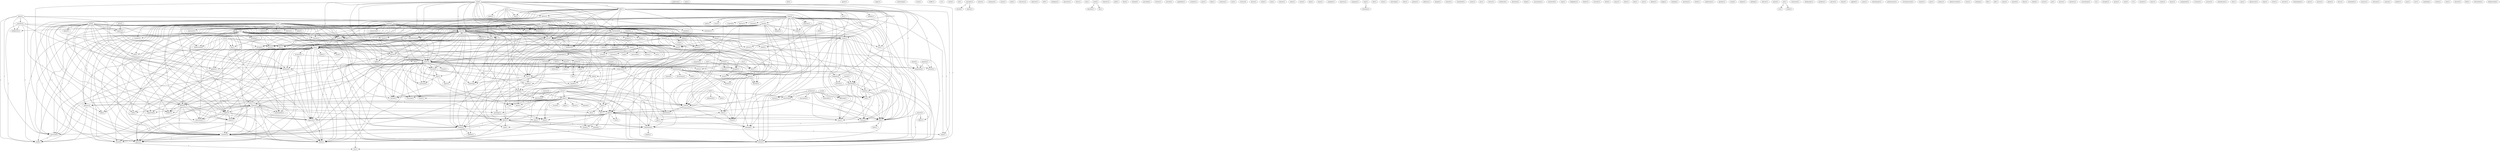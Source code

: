 digraph G {
  home [ label="home(2)" ];
  became [ label="became(2)" ];
  belligerent [ label="belligerent(1)" ];
  gun [ label="gun(26)" ];
  gallery [ label="gallery(1)" ];
  corrected [ label="corrected(2)" ];
  muff [ label="muff(1)" ];
  kept [ label="kept(1)" ];
  politician [ label="politician(1)" ];
  sign [ label="sign(1)" ];
  ban [ label="ban(1)" ];
  issuance [ label="issuance(2)" ];
  bullet [ label="bullet(1)" ];
  anyone [ label="anyone(3)" ];
  proof [ label="proof(1)" ];
  license [ label="license(2)" ];
  sold [ label="sold(1)" ];
  supported [ label="supported(4)" ];
  pull [ label="pull(1)" ];
  municipality [ label="municipality(1)" ];
  trigger [ label="trigger(3)" ];
  discretion [ label="discretion(1)" ];
  police [ label="police(4)" ];
  enact [ label="enact(1)" ];
  guess [ label="guess(2)" ];
  holder [ label="holder(1)" ];
  position [ label="position(3)" ];
  opposed [ label="opposed(1)" ];
  damn [ label="damn(1)" ];
  ammo [ label="ammo(3)" ];
  put [ label="put(1)" ];
  game [ label="game(1)" ];
  way [ label="way(1)" ];
  boundary [ label="boundary(1)" ];
  allows [ label="allows(2)" ];
  state [ label="state(14)" ];
  year [ label="year(6)" ];
  wandered [ label="wandered(1)" ];
  law [ label="law(7)" ];
  licensing [ label="licensing(2)" ];
  bet [ label="bet(1)" ];
  resident [ label="resident(3)" ];
  agree [ label="agree(1)" ];
  someone [ label="someone(2)" ];
  cop [ label="cop(2)" ];
  meeting [ label="meeting(2)" ];
  loudspeaker [ label="loudspeaker(3)" ];
  yelled [ label="yelled(1)" ];
  order [ label="order(9)" ];
  hall [ label="hall(4)" ];
  came [ label="came(3)" ];
  anger [ label="anger(1)" ];
  card [ label="card(4)" ];
  renewable [ label="renewable(1)" ];
  conviction [ label="conviction(3)" ];
  time [ label="time(7)" ];
  citizenship [ label="citizenship(1)" ];
  rally [ label="rally(2)" ];
  statehouse [ label="statehouse(3)" ];
  courtyard [ label="courtyard(1)" ];
  cycle [ label="cycle(1)" ];
  staffer [ label="staffer(1)" ];
  vt [ label="vt(1)" ];
  catch [ label="catch(1)" ];
  nh [ label="nh(1)" ];
  consider [ label="consider(2)" ];
  raised [ label="raised(1)" ];
  unison [ label="unison(1)" ];
  notice [ label="notice(1)" ];
  response [ label="response(1)" ];
  nixon [ label="nixon(1)" ];
  neill [ label="neill(1)" ];
  missouri [ label="missouri(1)" ];
  reporter [ label="reporter(1)" ];
  left [ label="left(1)" ];
  handgun [ label="handgun(1)" ];
  closed [ label="closed(1)" ];
  something [ label="something(3)" ];
  prevent [ label="prevent(1)" ];
  governor [ label="governor(1)" ];
  news [ label="news(1)" ];
  ran [ label="ran(1)" ];
  used [ label="used(2)" ];
  emotion [ label="emotion(1)" ];
  lot [ label="lot(1)" ];
  requires [ label="requires(1)" ];
  grill [ label="grill(1)" ];
  evidence [ label="evidence(2)" ];
  matter [ label="matter(1)" ];
  accusation [ label="accusation(1)" ];
  lightning [ label="lightning(1)" ];
  right [ label="right(3)" ];
  man [ label="man(1)" ];
  woman [ label="woman(1)" ];
  cool [ label="cool(1)" ];
  fund [ label="fund(1)" ];
  whined [ label="whined(1)" ];
  provided [ label="provided(1)" ];
  college [ label="college(2)" ];
  testimony [ label="testimony(6)" ];
  consideration [ label="consideration(2)" ];
  made [ label="made(2)" ];
  seems [ label="seems(1)" ];
  delegation [ label="delegation(1)" ];
  shot [ label="shot(1)" ];
  mater [ label="mater(1)" ];
  place [ label="place(2)" ];
  filing [ label="filing(1)" ];
  testify [ label="testify(4)" ];
  ban [ label="ban(1)" ];
  atrium [ label="atrium(1)" ];
  arrived [ label="arrived(1)" ];
  capability [ label="capability(1)" ];
  swallow [ label="swallow(1)" ];
  prevented [ label="prevented(1)" ];
  station [ label="station(1)" ];
  rest [ label="rest(1)" ];
  entrance [ label="entrance(1)" ];
  crowd [ label="crowd(2)" ];
  took [ label="took(2)" ];
  part [ label="part(1)" ];
  penalty [ label="penalty(2)" ];
  favored [ label="favored(1)" ];
  responded [ label="responded(2)" ];
  rkba [ label="rkba(1)" ];
  continue [ label="continue(1)" ];
  won [ label="won(1)" ];
  stratus [ label="stratus(3)" ];
  haven [ label="haven(1)" ];
  rock [ label="rock(4)" ];
  bill [ label="bill(17)" ];
  loophole [ label="loophole(3)" ];
  wanted [ label="wanted(2)" ];
  mirror [ label="mirror(1)" ];
  called [ label="called(1)" ];
  tried [ label="tried(1)" ];
  lock [ label="lock(1)" ];
  release [ label="release(1)" ];
  sheet [ label="sheet(1)" ];
  today [ label="today(2)" ];
  computer [ label="computer(1)" ];
  system [ label="system(3)" ];
  needed [ label="needed(1)" ];
  licensee [ label="licensee(1)" ];
  cut [ label="cut(1)" ];
  carry [ label="carry(1)" ];
  make [ label="make(2)" ];
  affect [ label="affect(1)" ];
  nobody [ label="nobody(1)" ];
  list [ label="list(1)" ];
  carry [ label="carry(1)" ];
  hadn [ label="hadn(1)" ];
  death [ label="death(2)" ];
  guy [ label="guy(2)" ];
  seat [ label="seat(2)" ];
  room [ label="room(2)" ];
  deal [ label="deal(1)" ];
  shoot [ label="shoot(1)" ];
  complies [ label="complies(1)" ];
  america [ label="america(1)" ];
  company [ label="company(1)" ];
  favor [ label="favor(5)" ];
  patronized [ label="patronized(1)" ];
  type [ label="type(2)" ];
  situation [ label="situation(1)" ];
  side [ label="side(1)" ];
  didn [ label="didn(1)" ];
  struck [ label="struck(1)" ];
  logic [ label="logic(1)" ];
  lies [ label="lies(1)" ];
  driver [ label="driver(1)" ];
  expired [ label="expired(1)" ];
  go [ label="go(2)" ];
  bear [ label="bear(1)" ];
  privilege [ label="privilege(1)" ];
  sponsor [ label="sponsor(3)" ];
  know [ label="know(1)" ];
  co [ label="co(5)" ];
  keep [ label="keep(1)" ];
  mike [ label="mike(3)" ];
  looks [ label="looks(1)" ];
  noted [ label="noted(5)" ];
  issue [ label="issue(1)" ];
  spoke [ label="spoke(4)" ];
  suspend [ label="suspend(1)" ];
  point [ label="point(2)" ];
  discuss [ label="discuss(1)" ];
  committee [ label="committee(5)" ];
  spoke [ label="spoke(1)" ];
  warned [ label="warned(1)" ];
  danger [ label="danger(1)" ];
  want [ label="want(1)" ];
  marching [ label="marching(1)" ];
  date [ label="date(1)" ];
  goal [ label="goal(4)" ];
  support [ label="support(1)" ];
  support [ label="support(1)" ];
  signed [ label="signed(1)" ];
  gunner [ label="gunner(1)" ];
  address [ label="address(1)" ];
  hell [ label="hell(2)" ];
  reiterated [ label="reiterated(1)" ];
  care [ label="care(1)" ];
  record [ label="record(2)" ];
  apply [ label="apply(1)" ];
  buy [ label="buy(3)" ];
  bard [ label="bard(3)" ];
  change [ label="change(1)" ];
  wayne [ label="wayne(5)" ];
  rifle [ label="rifle(2)" ];
  homework [ label="homework(1)" ];
  building [ label="building(1)" ];
  testified [ label="testified(6)" ];
  assault [ label="assault(1)" ];
  teacher [ label="teacher(2)" ];
  outside [ label="outside(1)" ];
  control [ label="control(1)" ];
  resembled [ label="resembled(1)" ];
  noose [ label="noose(1)" ];
  bus [ label="bus(1)" ];
  correct [ label="correct(1)" ];
  bothered [ label="bothered(1)" ];
  mcnutt [ label="mcnutt(2)" ];
  direction [ label="direction(1)" ];
  thing [ label="thing(1)" ];
  association [ label="association(1)" ];
  countered [ label="countered(1)" ];
  rope [ label="rope(1)" ];
  confiscate [ label="confiscate(2)" ];
  determine [ label="determine(1)" ];
  hearing [ label="hearing(5)" ];
  hodgekiss [ label="hodgekiss(1)" ];
  started [ label="started(2)" ];
  day [ label="day(3)" ];
  dealer [ label="dealer(1)" ];
  rescind [ label="rescind(1)" ];
  allow [ label="allow(1)" ];
  take [ label="take(2)" ];
  elitist [ label="elitist(1)" ];
  thought [ label="thought(2)" ];
  warrant [ label="warrant(1)" ];
  everyone [ label="everyone(4)" ];
  benefit [ label="benefit(1)" ];
  birth [ label="birth(1)" ];
  argued [ label="argued(1)" ];
  lived [ label="lived(1)" ];
  city [ label="city(2)" ];
  third [ label="third(1)" ];
  purchase [ label="purchase(1)" ];
  nancy [ label="nancy(1)" ];
  blew [ label="blew(1)" ];
  none [ label="none(2)" ];
  fid [ label="fid(4)" ];
  purpose [ label="purpose(1)" ];
  protection [ label="protection(1)" ];
  began [ label="began(2)" ];
  remove [ label="remove(1)" ];
  student [ label="student(2)" ];
  underscored [ label="underscored(1)" ];
  asked [ label="asked(1)" ];
  fact [ label="fact(1)" ];
  union [ label="union(1)" ];
  returned [ label="returned(1)" ];
  argument [ label="argument(2)" ];
  election [ label="election(1)" ];
  fraud [ label="fraud(1)" ];
  create [ label="create(1)" ];
  idea [ label="idea(1)" ];
  replied [ label="replied(2)" ];
  step [ label="step(2)" ];
  mother [ label="mother(1)" ];
  band [ label="band(1)" ];
  son [ label="son(1)" ];
  lobby [ label="lobby(2)" ];
  district [ label="district(1)" ];
  aclu [ label="aclu(1)" ];
  debate [ label="debate(1)" ];
  permits [ label="permits(1)" ];
  remind [ label="remind(1)" ];
  throwaway [ label="throwaway(1)" ];
  clear [ label="clear(1)" ];
  hold [ label="hold(1)" ];
  judge [ label="judge(1)" ];
  reading [ label="reading(1)" ];
  montana [ label="montana(1)" ];
  tends [ label="tends(1)" ];
  auditorium [ label="auditorium(1)" ];
  gardner [ label="gardner(1)" ];
  crook [ label="crook(2)" ];
  speaker [ label="speaker(3)" ];
  report [ label="report(1)" ];
  liability [ label="liability(1)" ];
  adopt [ label="adopt(1)" ];
  league [ label="league(1)" ];
  abiding [ label="abiding(1)" ];
  friend [ label="friend(1)" ];
  crap [ label="crap(1)" ];
  charter [ label="charter(1)" ];
  match [ label="match(1)" ];
  lo [ label="lo(6)" ];
  followed [ label="followed(1)" ];
  area [ label="area(1)" ];
  cdt [ label="cdt(1)" ];
  sw [ label="sw(2)" ];
  rocket [ label="rocket(1)" ];
  caricature [ label="caricature(1)" ];
  hamburger [ label="hamburger(1)" ];
  problem [ label="problem(1)" ];
  person [ label="person(1)" ];
  found [ label="found(1)" ];
  ll [ label="ll(1)" ];
  ccw [ label="ccw(2)" ];
  applied [ label="applied(1)" ];
  snow [ label="snow(1)" ];
  harshbarger [ label="harshbarger(1)" ];
  performance [ label="performance(1)" ];
  circumlocution [ label="circumlocution(1)" ];
  seemed [ label="seemed(1)" ];
  saw [ label="saw(1)" ];
  caron [ label="caron(7)" ];
  didn [ label="didn(1)" ];
  tenant [ label="tenant(1)" ];
  give [ label="give(1)" ];
  rep [ label="rep(2)" ];
  johnny [ label="johnny(1)" ];
  demonstration [ label="demonstration(1)" ];
  wasn [ label="wasn(1)" ];
  nothing [ label="nothing(1)" ];
  file [ label="file(1)" ];
  simon [ label="simon(3)" ];
  kid [ label="kid(1)" ];
  name [ label="name(1)" ];
  forgot [ label="forgot(1)" ];
  missed [ label="missed(1)" ];
  felon [ label="felon(1)" ];
  ended [ label="ended(1)" ];
  price [ label="price(1)" ];
  pd [ label="pd(1)" ];
  prison [ label="prison(1)" ];
  upstairs [ label="upstairs(1)" ];
  front [ label="front(1)" ];
  councilman [ label="councilman(1)" ];
  ct [ label="ct(1)" ];
  brought [ label="brought(1)" ];
  quote [ label="quote(1)" ];
  com [ label="com(3)" ];
  tv [ label="tv(1)" ];
  wander [ label="wander(1)" ];
  heart [ label="heart(1)" ];
  randy [ label="randy(1)" ];
  karen [ label="karen(1)" ];
  complained [ label="complained(1)" ];
  jujuga [ label="jujuga(4)" ];
  ma [ label="ma(2)" ];
  revenue [ label="revenue(1)" ];
  tavares [ label="tavares(1)" ];
  amendment [ label="amendment(1)" ];
  atty [ label="atty(1)" ];
  jam [ label="jam(1)" ];
  spot [ label="spot(1)" ];
  gloucester [ label="gloucester(1)" ];
  hope [ label="hope(1)" ];
  tie [ label="tie(1)" ];
  write [ label="write(1)" ];
  session [ label="session(1)" ];
  framingham [ label="framingham(1)" ];
  gave [ label="gave(1)" ];
  justice [ label="justice(1)" ];
  repeat [ label="repeat(1)" ];
  leave [ label="leave(1)" ];
  remember [ label="remember(1)" ];
  senator [ label="senator(4)" ];
  process [ label="process(1)" ];
  attorney [ label="attorney(1)" ];
  oooooo [ label="oooooo(1)" ];
  packet [ label="packet(1)" ];
  yacino [ label="yacino(5)" ];
  pun [ label="pun(1)" ];
  carr [ label="carr(1)" ];
  rambling [ label="rambling(1)" ];
  action [ label="action(1)" ];
  note [ label="note(1)" ];
  barrett [ label="barrett(2)" ];
  find [ label="find(1)" ];
  buttonhole [ label="buttonhole(1)" ];
  badmouthed [ label="badmouthed(1)" ];
  home -> became [ label="1" ];
  home -> belligerent [ label="1" ];
  home -> gun [ label="1" ];
  home -> gallery [ label="1" ];
  home -> corrected [ label="1" ];
  home -> muff [ label="1" ];
  home -> kept [ label="1" ];
  ban -> issuance [ label="1" ];
  ban -> bullet [ label="1" ];
  ban -> anyone [ label="1" ];
  ban -> proof [ label="1" ];
  ban -> license [ label="1" ];
  ban -> sold [ label="1" ];
  ban -> gun [ label="1" ];
  ban -> supported [ label="1" ];
  ban -> pull [ label="1" ];
  ban -> municipality [ label="1" ];
  ban -> trigger [ label="1" ];
  ban -> discretion [ label="1" ];
  ban -> police [ label="1" ];
  ban -> enact [ label="1" ];
  ban -> guess [ label="1" ];
  ban -> holder [ label="1" ];
  ban -> position [ label="1" ];
  ban -> opposed [ label="1" ];
  ban -> damn [ label="1" ];
  ban -> ammo [ label="1" ];
  put -> game [ label="1" ];
  put -> way [ label="1" ];
  put -> boundary [ label="1" ];
  put -> allows [ label="1" ];
  put -> state [ label="1" ];
  put -> year [ label="1" ];
  put -> wandered [ label="1" ];
  put -> law [ label="1" ];
  put -> licensing [ label="1" ];
  issuance -> state [ label="1" ];
  issuance -> resident [ label="1" ];
  issuance -> guess [ label="1" ];
  issuance -> damn [ label="1" ];
  someone -> cop [ label="1" ];
  someone -> meeting [ label="1" ];
  someone -> loudspeaker [ label="1" ];
  someone -> yelled [ label="1" ];
  someone -> order [ label="1" ];
  someone -> hall [ label="1" ];
  someone -> came [ label="1" ];
  card -> renewable [ label="1" ];
  card -> conviction [ label="1" ];
  card -> time [ label="1" ];
  rally -> statehouse [ label="1" ];
  rally -> courtyard [ label="1" ];
  consider -> raised [ label="1" ];
  consider -> unison [ label="1" ];
  closed -> something [ label="1" ];
  closed -> prevent [ label="1" ];
  used -> emotion [ label="1" ];
  used -> lot [ label="1" ];
  evidence -> matter [ label="1" ];
  evidence -> accusation [ label="1" ];
  evidence -> lightning [ label="1" ];
  evidence -> conviction [ label="1" ];
  evidence -> right [ label="1" ];
  evidence -> man [ label="1" ];
  evidence -> time [ label="1" ];
  evidence -> woman [ label="1" ];
  evidence -> cool [ label="1" ];
  college -> testimony [ label="1" ];
  college -> anyone [ label="1" ];
  college -> consideration [ label="1" ];
  college -> made [ label="1" ];
  college -> state [ label="1" ];
  college -> seems [ label="1" ];
  college -> delegation [ label="1" ];
  college -> gun [ label="1" ];
  college -> year [ label="1" ];
  college -> shot [ label="1" ];
  college -> mater [ label="1" ];
  college -> place [ label="1" ];
  college -> filing [ label="1" ];
  college -> testify [ label="1" ];
  college -> resident [ label="1" ];
  college -> came [ label="1" ];
  college -> ban [ label="1" ];
  college -> ammo [ label="1" ];
  cop -> prevented [ label="1" ];
  cop -> station [ label="1" ];
  cop -> loudspeaker [ label="1" ];
  cop -> rest [ label="1" ];
  cop -> entrance [ label="1" ];
  cop -> crowd [ label="1" ];
  cop -> took [ label="1" ];
  penalty -> favored [ label="1" ];
  penalty -> responded [ label="1" ];
  became -> belligerent [ label="1" ];
  became -> gun [ label="1" ];
  became -> gallery [ label="1" ];
  became -> law [ label="1" ];
  became -> corrected [ label="1" ];
  became -> muff [ label="1" ];
  rock -> bill [ label="2" ];
  rock -> testimony [ label="1" ];
  rock -> anyone [ label="1" ];
  rock -> state [ label="1" ];
  rock -> seems [ label="1" ];
  rock -> delegation [ label="1" ];
  rock -> gun [ label="1" ];
  rock -> year [ label="1" ];
  rock -> loophole [ label="2" ];
  rock -> shot [ label="1" ];
  rock -> law [ label="1" ];
  rock -> wanted [ label="1" ];
  rock -> mater [ label="1" ];
  rock -> place [ label="1" ];
  rock -> mirror [ label="1" ];
  rock -> testify [ label="1" ];
  rock -> resident [ label="1" ];
  rock -> came [ label="1" ];
  rock -> called [ label="1" ];
  rock -> ban [ label="1" ];
  rock -> ammo [ label="1" ];
  today -> computer [ label="1" ];
  today -> system [ label="1" ];
  today -> state [ label="1" ];
  bill -> way [ label="2" ];
  bill -> needed [ label="1" ];
  bill -> anyone [ label="1" ];
  bill -> licensee [ label="1" ];
  bill -> cut [ label="1" ];
  bill -> consideration [ label="1" ];
  bill -> made [ label="2" ];
  bill -> favored [ label="1" ];
  bill -> allows [ label="2" ];
  bill -> state [ label="3" ];
  bill -> carry [ label="1" ];
  bill -> make [ label="1" ];
  bill -> affect [ label="1" ];
  bill -> year [ label="1" ];
  bill -> nobody [ label="1" ];
  bill -> list [ label="1" ];
  bill -> carry [ label="1" ];
  bill -> law [ label="3" ];
  bill -> resident [ label="1" ];
  bill -> guess [ label="1" ];
  bill -> came [ label="1" ];
  bill -> responded [ label="1" ];
  bill -> ban [ label="1" ];
  bill -> licensing [ label="2" ];
  bill -> hadn [ label="1" ];
  bill -> ammo [ label="2" ];
  death -> favored [ label="1" ];
  death -> responded [ label="1" ];
  testimony -> consideration [ label="1" ];
  testimony -> made [ label="1" ];
  testimony -> guy [ label="1" ];
  testimony -> seat [ label="1" ];
  testimony -> time [ label="1" ];
  testimony -> came [ label="1" ];
  favor -> needed [ label="1" ];
  favor -> gun [ label="2" ];
  favor -> year [ label="1" ];
  favor -> patronized [ label="1" ];
  type -> situation [ label="1" ];
  didn -> license [ label="1" ];
  didn -> struck [ label="1" ];
  didn -> logic [ label="1" ];
  didn -> guy [ label="1" ];
  didn -> lies [ label="1" ];
  didn -> driver [ label="1" ];
  didn -> expired [ label="1" ];
  didn -> right [ label="1" ];
  didn -> go [ label="1" ];
  didn -> bear [ label="1" ];
  didn -> order [ label="1" ];
  didn -> privilege [ label="1" ];
  didn -> sponsor [ label="1" ];
  didn -> know [ label="1" ];
  didn -> co [ label="1" ];
  didn -> keep [ label="1" ];
  mike -> licensee [ label="1" ];
  mike -> looks [ label="1" ];
  mike -> noted [ label="1" ];
  mike -> issue [ label="1" ];
  mike -> matter [ label="1" ];
  mike -> made [ label="2" ];
  mike -> lightning [ label="1" ];
  mike -> carry [ label="1" ];
  mike -> make [ label="1" ];
  mike -> gun [ label="1" ];
  mike -> spoke [ label="1" ];
  mike -> list [ label="1" ];
  mike -> carry [ label="1" ];
  mike -> suspend [ label="1" ];
  mike -> something [ label="1" ];
  mike -> right [ label="1" ];
  mike -> trigger [ label="1" ];
  mike -> point [ label="1" ];
  mike -> discuss [ label="1" ];
  mike -> man [ label="1" ];
  mike -> committee [ label="1" ];
  mike -> time [ label="1" ];
  mike -> spoke [ label="1" ];
  mike -> warned [ label="1" ];
  mike -> woman [ label="1" ];
  mike -> danger [ label="1" ];
  mike -> hadn [ label="1" ];
  mike -> cool [ label="1" ];
  goal -> proof [ label="1" ];
  goal -> license [ label="1" ];
  goal -> support [ label="1" ];
  goal -> state [ label="1" ];
  goal -> sold [ label="1" ];
  goal -> support [ label="1" ];
  goal -> gun [ label="1" ];
  goal -> spoke [ label="1" ];
  goal -> supported [ label="1" ];
  goal -> pull [ label="1" ];
  goal -> municipality [ label="1" ];
  goal -> trigger [ label="1" ];
  goal -> discretion [ label="1" ];
  goal -> police [ label="1" ];
  goal -> spoke [ label="1" ];
  goal -> resident [ label="1" ];
  goal -> enact [ label="1" ];
  goal -> guess [ label="1" ];
  goal -> holder [ label="1" ];
  goal -> signed [ label="1" ];
  goal -> position [ label="2" ];
  goal -> opposed [ label="1" ];
  goal -> damn [ label="1" ];
  hell -> reiterated [ label="1" ];
  hell -> conviction [ label="1" ];
  hell -> care [ label="1" ];
  hell -> go [ label="1" ];
  hell -> order [ label="1" ];
  hell -> record [ label="1" ];
  anyone -> state [ label="1" ];
  anyone -> apply [ label="1" ];
  anyone -> gun [ label="1" ];
  anyone -> resident [ label="1" ];
  anyone -> buy [ label="1" ];
  bard -> consideration [ label="1" ];
  bard -> made [ label="1" ];
  bard -> state [ label="1" ];
  bard -> seems [ label="1" ];
  bard -> delegation [ label="1" ];
  bard -> gun [ label="2" ];
  bard -> year [ label="1" ];
  bard -> shot [ label="1" ];
  bard -> mater [ label="1" ];
  bard -> place [ label="1" ];
  bard -> filing [ label="1" ];
  bard -> testify [ label="1" ];
  bard -> resident [ label="1" ];
  bard -> came [ label="1" ];
  bard -> ban [ label="1" ];
  bard -> ammo [ label="1" ];
  wayne -> belligerent [ label="1" ];
  wayne -> rifle [ label="1" ];
  wayne -> state [ label="2" ];
  wayne -> seems [ label="1" ];
  wayne -> homework [ label="1" ];
  wayne -> delegation [ label="1" ];
  wayne -> gun [ label="2" ];
  wayne -> spoke [ label="1" ];
  wayne -> year [ label="1" ];
  wayne -> gallery [ label="1" ];
  wayne -> shot [ label="2" ];
  wayne -> building [ label="1" ];
  wayne -> mater [ label="1" ];
  wayne -> place [ label="1" ];
  wayne -> testified [ label="1" ];
  wayne -> sponsor [ label="1" ];
  wayne -> spoke [ label="1" ];
  wayne -> testify [ label="1" ];
  wayne -> resident [ label="1" ];
  wayne -> corrected [ label="1" ];
  wayne -> ban [ label="1" ];
  wayne -> assault [ label="1" ];
  wayne -> muff [ label="1" ];
  wayne -> kept [ label="1" ];
  wayne -> ammo [ label="1" ];
  wayne -> co [ label="1" ];
  wayne -> teacher [ label="1" ];
  wayne -> outside [ label="1" ];
  mcnutt -> affect [ label="1" ];
  mcnutt -> time [ label="1" ];
  mcnutt -> ammo [ label="1" ];
  license -> state [ label="1" ];
  license -> sold [ label="1" ];
  license -> gun [ label="1" ];
  license -> supported [ label="1" ];
  license -> right [ label="1" ];
  license -> municipality [ label="1" ];
  license -> trigger [ label="1" ];
  license -> discretion [ label="1" ];
  license -> bear [ label="1" ];
  license -> privilege [ label="1" ];
  license -> resident [ label="1" ];
  license -> enact [ label="1" ];
  license -> guess [ label="1" ];
  license -> holder [ label="1" ];
  license -> opposed [ label="1" ];
  license -> damn [ label="1" ];
  license -> keep [ label="1" ];
  noted -> boundary [ label="1" ];
  noted -> state [ label="1" ];
  noted -> confiscate [ label="1" ];
  noted -> carry [ label="1" ];
  noted -> make [ label="1" ];
  noted -> gun [ label="1" ];
  noted -> year [ label="2" ];
  noted -> carry [ label="1" ];
  noted -> wandered [ label="1" ];
  noted -> law [ label="1" ];
  noted -> trigger [ label="1" ];
  noted -> order [ label="1" ];
  noted -> danger [ label="1" ];
  noted -> determine [ label="1" ];
  noted -> hearing [ label="1" ];
  rifle -> statehouse [ label="1" ];
  rifle -> started [ label="1" ];
  rifle -> day [ label="1" ];
  rifle -> courtyard [ label="1" ];
  support -> position [ label="1" ];
  consideration -> confiscate [ label="1" ];
  consideration -> rescind [ label="1" ];
  consideration -> order [ label="1" ];
  consideration -> police [ label="1" ];
  consideration -> allow [ label="1" ];
  take -> elitist [ label="1" ];
  take -> gun [ label="1" ];
  take -> conviction [ label="1" ];
  take -> time [ label="1" ];
  take -> thought [ label="1" ];
  take -> buy [ label="1" ];
  loudspeaker -> everyone [ label="1" ];
  loudspeaker -> benefit [ label="1" ];
  loudspeaker -> outside [ label="1" ];
  made -> lightning [ label="1" ];
  made -> list [ label="1" ];
  made -> right [ label="1" ];
  made -> point [ label="1" ];
  made -> man [ label="1" ];
  made -> time [ label="1" ];
  made -> woman [ label="1" ];
  made -> came [ label="1" ];
  made -> cool [ label="1" ];
  system -> birth [ label="1" ];
  system -> argued [ label="1" ];
  system -> thought [ label="1" ];
  system -> lived [ label="1" ];
  system -> city [ label="1" ];
  allows -> purchase [ label="1" ];
  allows -> resident [ label="1" ];
  allows -> licensing [ label="1" ];
  allows -> ammo [ label="1" ];
  none -> support [ label="1" ];
  fid -> state [ label="4" ];
  fid -> purpose [ label="1" ];
  fid -> sold [ label="1" ];
  fid -> confiscate [ label="1" ];
  fid -> protection [ label="2" ];
  fid -> apply [ label="1" ];
  fid -> guy [ label="1" ];
  fid -> gun [ label="1" ];
  fid -> spoke [ label="1" ];
  fid -> supported [ label="1" ];
  fid -> began [ label="1" ];
  fid -> remove [ label="1" ];
  fid -> student [ label="2" ];
  fid -> pull [ label="1" ];
  fid -> rescind [ label="1" ];
  fid -> municipality [ label="1" ];
  fid -> trigger [ label="1" ];
  fid -> discretion [ label="1" ];
  fid -> underscored [ label="1" ];
  fid -> committee [ label="1" ];
  fid -> asked [ label="2" ];
  fid -> order [ label="1" ];
  fid -> time [ label="2" ];
  fid -> police [ label="2" ];
  fid -> spoke [ label="1" ];
  fid -> resident [ label="2" ];
  fid -> enact [ label="1" ];
  fid -> fact [ label="1" ];
  fid -> guess [ label="1" ];
  fid -> holder [ label="1" ];
  fid -> corrected [ label="1" ];
  fid -> record [ label="1" ];
  fid -> position [ label="1" ];
  fid -> opposed [ label="1" ];
  fid -> union [ label="2" ];
  fid -> damn [ label="1" ];
  fid -> allow [ label="1" ];
  fid -> hearing [ label="2" ];
  fid -> returned [ label="1" ];
  fid -> argument [ label="1" ];
  state -> birth [ label="1" ];
  state -> statehouse [ label="1" ];
  state -> confiscate [ label="1" ];
  state -> gun [ label="1" ];
  state -> gallery [ label="1" ];
  state -> law [ label="1" ];
  state -> started [ label="1" ];
  state -> day [ label="1" ];
  state -> election [ label="1" ];
  state -> thought [ label="1" ];
  state -> resident [ label="1" ];
  state -> guess [ label="2" ];
  state -> corrected [ label="1" ];
  state -> fraud [ label="1" ];
  state -> lived [ label="1" ];
  state -> courtyard [ label="1" ];
  state -> record [ label="1" ];
  state -> licensing [ label="2" ];
  state -> union [ label="1" ];
  state -> create [ label="1" ];
  state -> muff [ label="1" ];
  state -> returned [ label="1" ];
  state -> city [ label="1" ];
  replied -> step [ label="1" ];
  replied -> mother [ label="1" ];
  replied -> band [ label="1" ];
  replied -> son [ label="1" ];
  replied -> lobby [ label="1" ];
  replied -> district [ label="1" ];
  statehouse -> carry [ label="1" ];
  statehouse -> permits [ label="1" ];
  statehouse -> carry [ label="1" ];
  statehouse -> election [ label="1" ];
  statehouse -> remind [ label="1" ];
  statehouse -> throwaway [ label="1" ];
  statehouse -> clear [ label="1" ];
  statehouse -> fraud [ label="1" ];
  statehouse -> hold [ label="1" ];
  purchase -> gun [ label="1" ];
  purchase -> ammo [ label="1" ];
  confiscate -> law [ label="1" ];
  confiscate -> order [ label="1" ];
  step -> right [ label="1" ];
  carry -> permits [ label="1" ];
  carry -> election [ label="1" ];
  carry -> clear [ label="1" ];
  carry -> fraud [ label="1" ];
  make -> carry [ label="1" ];
  guy -> lies [ label="1" ];
  guy -> go [ label="1" ];
  support -> position [ label="1" ];
  seat -> crowd [ label="1" ];
  seat -> time [ label="1" ];
  seat -> outside [ label="1" ];
  gun -> year [ label="2" ];
  gun -> gallery [ label="1" ];
  gun -> mother [ label="1" ];
  gun -> loophole [ label="2" ];
  gun -> band [ label="1" ];
  gun -> carry [ label="1" ];
  gun -> speaker [ label="1" ];
  gun -> right [ label="1" ];
  gun -> started [ label="1" ];
  gun -> municipality [ label="1" ];
  gun -> son [ label="1" ];
  gun -> discretion [ label="1" ];
  gun -> lobby [ label="2" ];
  gun -> day [ label="2" ];
  gun -> thought [ label="1" ];
  gun -> report [ label="1" ];
  gun -> resident [ label="1" ];
  gun -> enact [ label="1" ];
  gun -> guess [ label="1" ];
  gun -> came [ label="1" ];
  gun -> corrected [ label="1" ];
  gun -> liability [ label="1" ];
  gun -> courtyard [ label="1" ];
  gun -> opposed [ label="1" ];
  gun -> damn [ label="1" ];
  gun -> district [ label="1" ];
  gun -> muff [ label="1" ];
  gun -> adopt [ label="1" ];
  gun -> co [ label="1" ];
  conviction -> order [ label="1" ];
  conviction -> time [ label="1" ];
  spoke -> time [ label="1" ];
  spoke -> assault [ label="1" ];
  spoke -> ammo [ label="1" ];
  year -> wandered [ label="1" ];
  year -> committee [ label="1" ];
  year -> friend [ label="1" ];
  year -> crap [ label="1" ];
  year -> testify [ label="1" ];
  year -> resident [ label="1" ];
  year -> ban [ label="1" ];
  year -> damn [ label="1" ];
  year -> ammo [ label="1" ];
  lo -> shot [ label="2" ];
  lo -> student [ label="1" ];
  lo -> building [ label="1" ];
  lo -> mater [ label="1" ];
  lo -> underscored [ label="1" ];
  lo -> place [ label="1" ];
  lo -> testified [ label="1" ];
  lo -> sponsor [ label="1" ];
  lo -> spoke [ label="1" ];
  lo -> testify [ label="1" ];
  lo -> resident [ label="2" ];
  lo -> fact [ label="1" ];
  lo -> corrected [ label="1" ];
  lo -> ban [ label="1" ];
  lo -> assault [ label="1" ];
  lo -> record [ label="1" ];
  lo -> muff [ label="1" ];
  lo -> kept [ label="1" ];
  lo -> ammo [ label="1" ];
  lo -> co [ label="1" ];
  lo -> teacher [ label="1" ];
  lo -> outside [ label="1" ];
  began -> something [ label="1" ];
  began -> followed [ label="1" ];
  began -> area [ label="1" ];
  began -> returned [ label="1" ];
  cdt -> sw [ label="2" ];
  cdt -> rocket [ label="1" ];
  loophole -> something [ label="1" ];
  loophole -> wanted [ label="1" ];
  loophole -> prevent [ label="1" ];
  shot -> place [ label="1" ];
  shot -> testify [ label="1" ];
  shot -> resident [ label="1" ];
  shot -> ban [ label="1" ];
  shot -> ammo [ label="1" ];
  carry -> election [ label="1" ];
  carry -> clear [ label="1" ];
  carry -> fraud [ label="1" ];
  student -> record [ label="1" ];
  speaker -> something [ label="1" ];
  speaker -> son [ label="1" ];
  speaker -> followed [ label="1" ];
  speaker -> area [ label="1" ];
  speaker -> ll [ label="1" ];
  speaker -> responded [ label="1" ];
  ccw -> rescind [ label="1" ];
  ccw -> underscored [ label="1" ];
  ccw -> order [ label="1" ];
  ccw -> police [ label="1" ];
  ccw -> resident [ label="1" ];
  ccw -> fact [ label="1" ];
  ccw -> record [ label="1" ];
  ccw -> allow [ label="1" ];
  something -> right [ label="1" ];
  something -> point [ label="1" ];
  something -> man [ label="1" ];
  something -> time [ label="1" ];
  something -> woman [ label="1" ];
  something -> cool [ label="1" ];
  law -> wanted [ label="1" ];
  law -> order [ label="1" ];
  law -> resident [ label="1" ];
  law -> licensing [ label="1" ];
  law -> ammo [ label="1" ];
  wanted -> testified [ label="1" ];
  right -> bear [ label="2" ];
  right -> place [ label="1" ];
  right -> man [ label="1" ];
  right -> committee [ label="1" ];
  right -> friend [ label="1" ];
  right -> seemed [ label="1" ];
  right -> time [ label="1" ];
  right -> crap [ label="1" ];
  right -> saw [ label="1" ];
  right -> woman [ label="1" ];
  right -> opposed [ label="1" ];
  right -> damn [ label="1" ];
  right -> keep [ label="2" ];
  everyone -> son [ label="1" ];
  everyone -> testified [ label="1" ];
  everyone -> position [ label="1" ];
  everyone -> outside [ label="1" ];
  started -> day [ label="1" ];
  started -> hall [ label="1" ];
  started -> benefit [ label="1" ];
  started -> courtyard [ label="1" ];
  started -> outside [ label="1" ];
  trigger -> discretion [ label="2" ];
  trigger -> resident [ label="2" ];
  trigger -> enact [ label="2" ];
  trigger -> guess [ label="2" ];
  trigger -> opposed [ label="2" ];
  trigger -> damn [ label="2" ];
  caron -> committee [ label="2" ];
  caron -> order [ label="2" ];
  caron -> sponsor [ label="1" ];
  caron -> saw [ label="1" ];
  caron -> corrected [ label="1" ];
  caron -> didn [ label="1" ];
  caron -> opposed [ label="1" ];
  caron -> union [ label="1" ];
  caron -> determine [ label="1" ];
  caron -> hearing [ label="1" ];
  caron -> returned [ label="1" ];
  caron -> co [ label="2" ];
  rep -> committee [ label="1" ];
  rep -> thought [ label="1" ];
  rep -> buy [ label="1" ];
  rep -> co [ label="1" ];
  point -> man [ label="1" ];
  point -> time [ label="1" ];
  point -> woman [ label="1" ];
  point -> cool [ label="1" ];
  place -> committee [ label="1" ];
  place -> friend [ label="1" ];
  place -> seemed [ label="1" ];
  place -> crap [ label="1" ];
  place -> testify [ label="1" ];
  place -> resident [ label="1" ];
  place -> ban [ label="1" ];
  place -> damn [ label="1" ];
  place -> ammo [ label="1" ];
  simon -> mirror [ label="1" ];
  simon -> testify [ label="1" ];
  simon -> resident [ label="1" ];
  simon -> came [ label="1" ];
  simon -> called [ label="1" ];
  simon -> ban [ label="1" ];
  simon -> ammo [ label="1" ];
  committee -> forgot [ label="1" ];
  committee -> corrected [ label="1" ];
  committee -> hadn [ label="1" ];
  lobby -> district [ label="1" ];
  day -> report [ label="1" ];
  day -> courtyard [ label="1" ];
  day -> co [ label="1" ];
  testified -> privilege [ label="1" ];
  testified -> know [ label="1" ];
  testified -> didn [ label="1" ];
  testified -> patronized [ label="1" ];
  testified -> outside [ label="1" ];
  testified -> keep [ label="1" ];
  filing -> order [ label="1" ];
  filing -> came [ label="1" ];
  filing -> hearing [ label="1" ];
  order -> clear [ label="1" ];
  order -> determine [ label="2" ];
  order -> hearing [ label="3" ];
  time -> testify [ label="1" ];
  time -> front [ label="1" ];
  time -> ammo [ label="1" ];
  time -> hearing [ label="1" ];
  police -> resident [ label="3" ];
  police -> enact [ label="3" ];
  police -> guess [ label="3" ];
  police -> holder [ label="3" ];
  police -> opposed [ label="3" ];
  police -> damn [ label="3" ];
  sponsor -> corrected [ label="1" ];
  sponsor -> muff [ label="1" ];
  sponsor -> kept [ label="1" ];
  spoke -> assault [ label="1" ];
  spoke -> ammo [ label="1" ];
  testify -> resident [ label="1" ];
  testify -> ban [ label="1" ];
  testify -> liability [ label="1" ];
  testify -> ammo [ label="1" ];
  jujuga -> didn [ label="1" ];
  jujuga -> responded [ label="1" ];
  jujuga -> co [ label="2" ];
  thought -> lived [ label="1" ];
  ma -> buy [ label="1" ];
  resident -> guess [ label="1" ];
  resident -> record [ label="1" ];
  resident -> damn [ label="1" ];
  resident -> ammo [ label="1" ];
  hall -> benefit [ label="1" ];
  hall -> jam [ label="1" ];
  clear -> jam [ label="1" ];
  clear -> fraud [ label="1" ];
  corrected -> muff [ label="1" ];
  didn -> co [ label="1" ];
  didn -> keep [ label="1" ];
  ll -> tie [ label="1" ];
  ban -> position [ label="1" ];
  ban -> opposed [ label="1" ];
  ban -> damn [ label="1" ];
  ban -> ammo [ label="1" ];
  senator -> patronized [ label="1" ];
  record -> city [ label="1" ];
  position -> opposed [ label="1" ];
  position -> damn [ label="1" ];
  opposed -> damn [ label="4" ];
  yacino -> ammo [ label="1" ];
  yacino -> cool [ label="1" ];
}
